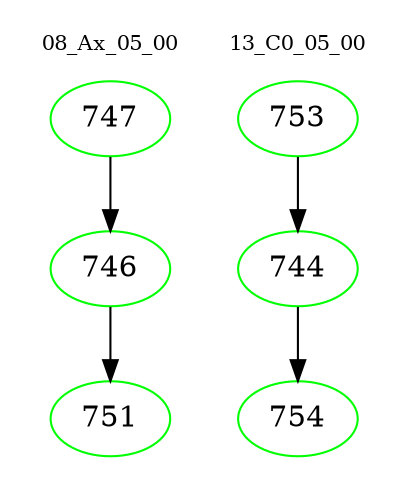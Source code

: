 digraph{
subgraph cluster_0 {
color = white
label = "08_Ax_05_00";
fontsize=10;
T0_747 [label="747", color="green"]
T0_747 -> T0_746 [color="black"]
T0_746 [label="746", color="green"]
T0_746 -> T0_751 [color="black"]
T0_751 [label="751", color="green"]
}
subgraph cluster_1 {
color = white
label = "13_C0_05_00";
fontsize=10;
T1_753 [label="753", color="green"]
T1_753 -> T1_744 [color="black"]
T1_744 [label="744", color="green"]
T1_744 -> T1_754 [color="black"]
T1_754 [label="754", color="green"]
}
}
